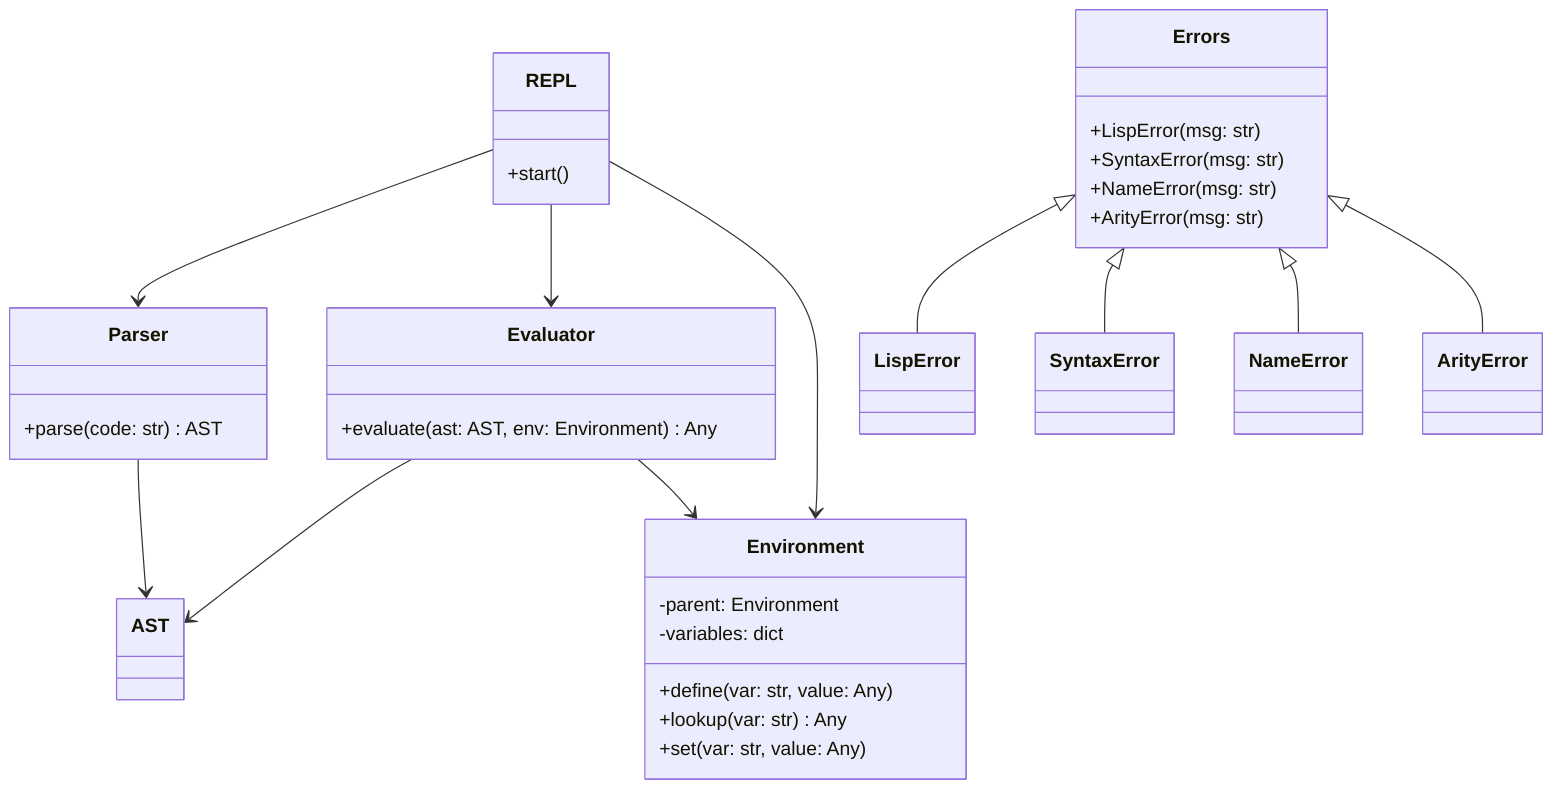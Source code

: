 classDiagram
    class Parser {
        +parse(code: str) AST
    }
    class Evaluator {
        +evaluate(ast: AST, env: Environment) Any
    }
    class Environment {
        -parent: Environment
        -variables: dict
        +define(var: str, value: Any)
        +lookup(var: str) Any
        +set(var: str, value: Any)
    }
    class REPL {
        +start()
    }
    class Errors {
        +LispError(msg: str)
        +SyntaxError(msg: str)
        +NameError(msg: str)
        +ArityError(msg: str)
    }
    Parser --> AST
    Evaluator --> AST
    Evaluator --> Environment
    REPL --> Parser
    REPL --> Evaluator
    REPL --> Environment
    Errors <|-- LispError
    Errors <|-- SyntaxError
    Errors <|-- NameError
    Errors <|-- ArityError